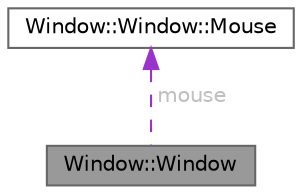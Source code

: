 digraph "Window::Window"
{
 // LATEX_PDF_SIZE
  bgcolor="transparent";
  edge [fontname=Helvetica,fontsize=10,labelfontname=Helvetica,labelfontsize=10];
  node [fontname=Helvetica,fontsize=10,shape=box,height=0.2,width=0.4];
  Node1 [id="Node000001",label="Window::Window",height=0.2,width=0.4,color="gray40", fillcolor="grey60", style="filled", fontcolor="black",tooltip=" "];
  Node2 -> Node1 [id="edge1_Node000001_Node000002",dir="back",color="darkorchid3",style="dashed",tooltip=" ",label=" mouse",fontcolor="grey" ];
  Node2 [id="Node000002",label="Window::Window::Mouse",height=0.2,width=0.4,color="gray40", fillcolor="white", style="filled",URL="$classWindow_1_1Window_1_1Mouse.html",tooltip=" "];
}
